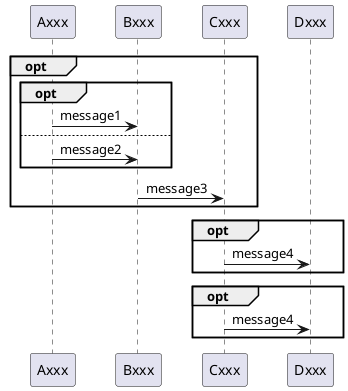 {
  "sha1": "aco44nsahslitvoaklx7c4mdkjtywsb",
  "insertion": {
    "when": "2024-05-30T20:48:21.858Z",
    "user": "plantuml@gmail.com"
  }
}
@startuml

opt
  opt
    Axxx ->Bxxx : message1
  else
	  Axxx ->Bxxx : message2
  end

  Bxxx->Cxxx : message3
end

opt
  Cxxx -> Dxxx : message4
end

opt
  Cxxx -> Dxxx : message4
end

@enduml
